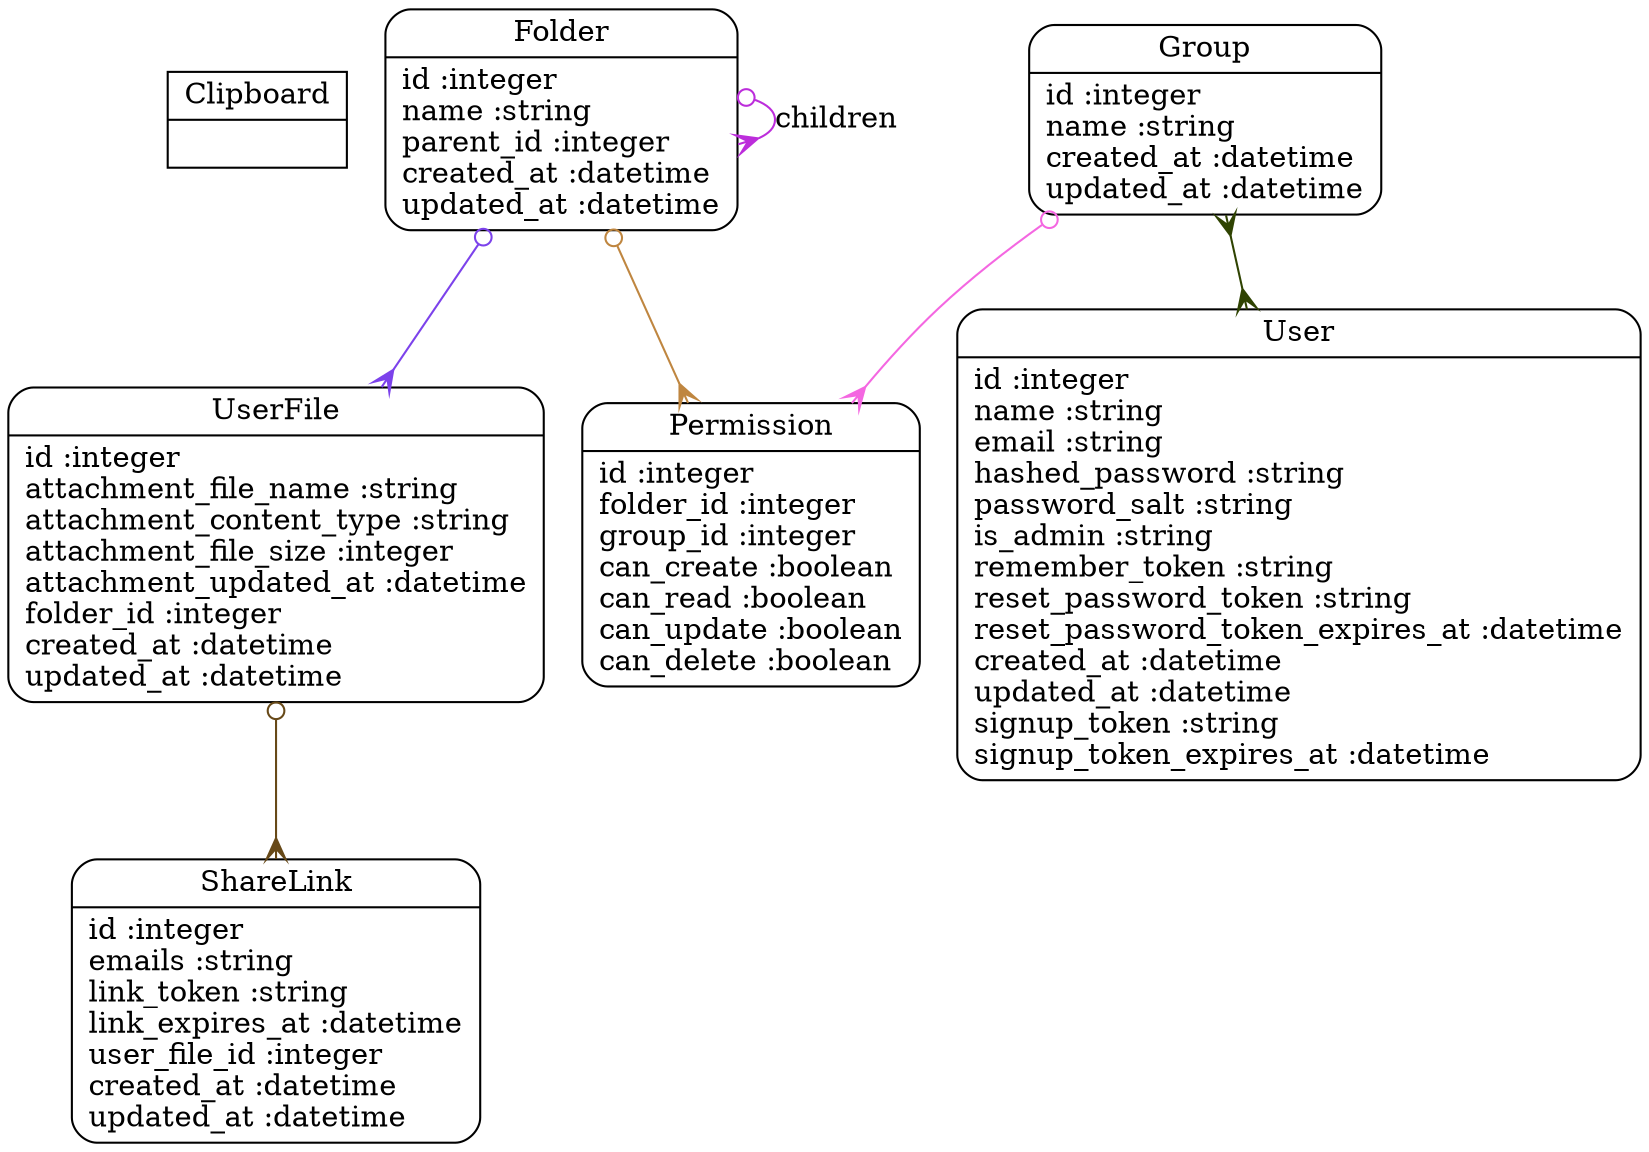 digraph models_diagram {
	graph[overlap=false, splines=true]
	"Clipboard" [shape=record, label="{Clipboard|}"]
	"Folder" [shape=Mrecord, label="{Folder|id :integer\lname :string\lparent_id :integer\lcreated_at :datetime\lupdated_at :datetime\l}"]
	"Group" [shape=Mrecord, label="{Group|id :integer\lname :string\lcreated_at :datetime\lupdated_at :datetime\l}"]
	"Permission" [shape=Mrecord, label="{Permission|id :integer\lfolder_id :integer\lgroup_id :integer\lcan_create :boolean\lcan_read :boolean\lcan_update :boolean\lcan_delete :boolean\l}"]
	"ShareLink" [shape=Mrecord, label="{ShareLink|id :integer\lemails :string\llink_token :string\llink_expires_at :datetime\luser_file_id :integer\lcreated_at :datetime\lupdated_at :datetime\l}"]
	"User" [shape=Mrecord, label="{User|id :integer\lname :string\lemail :string\lhashed_password :string\lpassword_salt :string\lis_admin :string\lremember_token :string\lreset_password_token :string\lreset_password_token_expires_at :datetime\lcreated_at :datetime\lupdated_at :datetime\lsignup_token :string\lsignup_token_expires_at :datetime\l}"]
	"UserFile" [shape=Mrecord, label="{UserFile|id :integer\lattachment_file_name :string\lattachment_content_type :string\lattachment_file_size :integer\lattachment_updated_at :datetime\lfolder_id :integer\lcreated_at :datetime\lupdated_at :datetime\l}"]
	"Folder" -> "Folder" [label="children", arrowtail=odot, arrowhead=crow, dir=both color="#BC2DDB"]
	"Folder" -> "UserFile" [arrowtail=odot, arrowhead=crow, dir=both color="#7C42EB"]
	"Folder" -> "Permission" [arrowtail=odot, arrowhead=crow, dir=both color="#BF8640"]
	"Group" -> "Permission" [arrowtail=odot, arrowhead=crow, dir=both color="#F467E1"]
	"Group" -> "User" [arrowtail=crow, arrowhead=crow, dir=both color="#2F4302"]
	"UserFile" -> "ShareLink" [arrowtail=odot, arrowhead=crow, dir=both color="#674918"]
}
